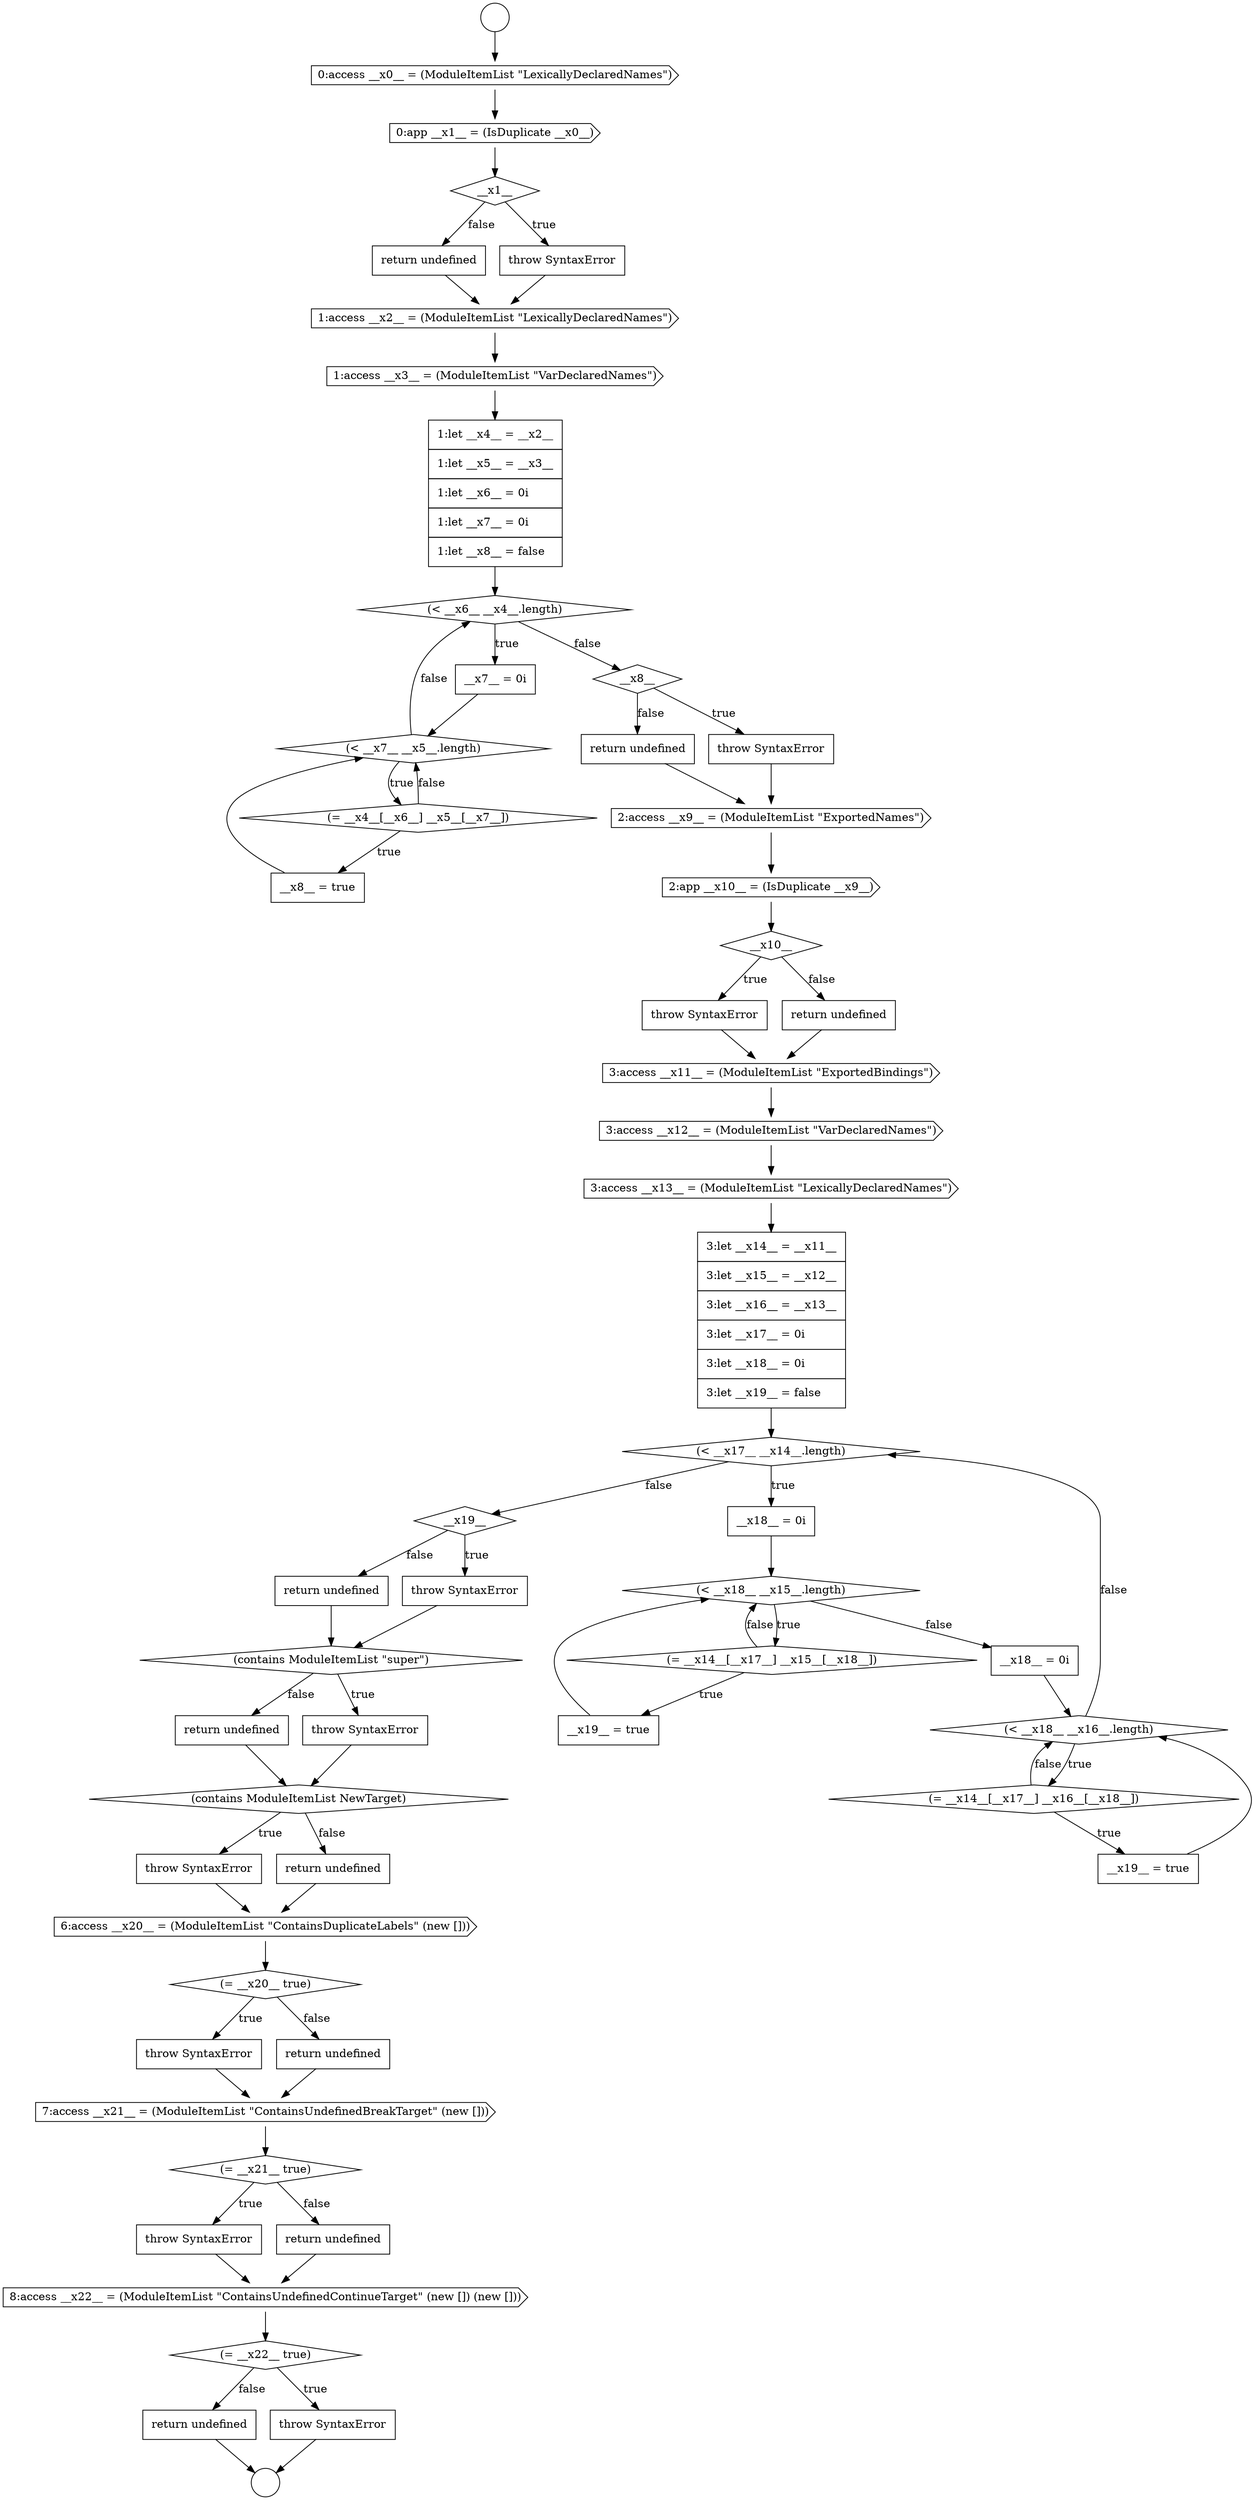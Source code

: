 digraph {
  node16894 [shape=cds, label=<<font color="black">8:access __x22__ = (ModuleItemList &quot;ContainsUndefinedContinueTarget&quot; (new []) (new []))</font>> color="black" fillcolor="white" style=filled]
  node16890 [shape=cds, label=<<font color="black">7:access __x21__ = (ModuleItemList &quot;ContainsUndefinedBreakTarget&quot; (new []))</font>> color="black" fillcolor="white" style=filled]
  node16897 [shape=none, margin=0, label=<<font color="black">
    <table border="0" cellborder="1" cellspacing="0" cellpadding="10">
      <tr><td align="left">return undefined</td></tr>
    </table>
  </font>> color="black" fillcolor="white" style=filled]
  node16882 [shape=none, margin=0, label=<<font color="black">
    <table border="0" cellborder="1" cellspacing="0" cellpadding="10">
      <tr><td align="left">return undefined</td></tr>
    </table>
  </font>> color="black" fillcolor="white" style=filled]
  node16886 [shape=cds, label=<<font color="black">6:access __x20__ = (ModuleItemList &quot;ContainsDuplicateLabels&quot; (new []))</font>> color="black" fillcolor="white" style=filled]
  node16896 [shape=none, margin=0, label=<<font color="black">
    <table border="0" cellborder="1" cellspacing="0" cellpadding="10">
      <tr><td align="left">throw SyntaxError</td></tr>
    </table>
  </font>> color="black" fillcolor="white" style=filled]
  node16892 [shape=none, margin=0, label=<<font color="black">
    <table border="0" cellborder="1" cellspacing="0" cellpadding="10">
      <tr><td align="left">throw SyntaxError</td></tr>
    </table>
  </font>> color="black" fillcolor="white" style=filled]
  node16884 [shape=none, margin=0, label=<<font color="black">
    <table border="0" cellborder="1" cellspacing="0" cellpadding="10">
      <tr><td align="left">throw SyntaxError</td></tr>
    </table>
  </font>> color="black" fillcolor="white" style=filled]
  node16888 [shape=none, margin=0, label=<<font color="black">
    <table border="0" cellborder="1" cellspacing="0" cellpadding="10">
      <tr><td align="left">throw SyntaxError</td></tr>
    </table>
  </font>> color="black" fillcolor="white" style=filled]
  node16842 [shape=circle label=" " color="black" fillcolor="white" style=filled]
  node16881 [shape=none, margin=0, label=<<font color="black">
    <table border="0" cellborder="1" cellspacing="0" cellpadding="10">
      <tr><td align="left">throw SyntaxError</td></tr>
    </table>
  </font>> color="black" fillcolor="white" style=filled]
  node16862 [shape=none, margin=0, label=<<font color="black">
    <table border="0" cellborder="1" cellspacing="0" cellpadding="10">
      <tr><td align="left">throw SyntaxError</td></tr>
    </table>
  </font>> color="black" fillcolor="white" style=filled]
  node16845 [shape=diamond, label=<<font color="black">__x1__</font>> color="black" fillcolor="white" style=filled]
  node16868 [shape=diamond, label=<<font color="black">(&lt; __x17__ __x14__.length)</font>> color="black" fillcolor="white" style=filled]
  node16849 [shape=cds, label=<<font color="black">1:access __x3__ = (ModuleItemList &quot;VarDeclaredNames&quot;)</font>> color="black" fillcolor="white" style=filled]
  node16877 [shape=diamond, label=<<font color="black">__x19__</font>> color="black" fillcolor="white" style=filled]
  node16853 [shape=diamond, label=<<font color="black">(&lt; __x7__ __x5__.length)</font>> color="black" fillcolor="white" style=filled]
  node16848 [shape=cds, label=<<font color="black">1:access __x2__ = (ModuleItemList &quot;LexicallyDeclaredNames&quot;)</font>> color="black" fillcolor="white" style=filled]
  node16873 [shape=none, margin=0, label=<<font color="black">
    <table border="0" cellborder="1" cellspacing="0" cellpadding="10">
      <tr><td align="left">__x18__ = 0i</td></tr>
    </table>
  </font>> color="black" fillcolor="white" style=filled]
  node16872 [shape=none, margin=0, label=<<font color="black">
    <table border="0" cellborder="1" cellspacing="0" cellpadding="10">
      <tr><td align="left">__x19__ = true</td></tr>
    </table>
  </font>> color="black" fillcolor="white" style=filled]
  node16858 [shape=none, margin=0, label=<<font color="black">
    <table border="0" cellborder="1" cellspacing="0" cellpadding="10">
      <tr><td align="left">return undefined</td></tr>
    </table>
  </font>> color="black" fillcolor="white" style=filled]
  node16885 [shape=none, margin=0, label=<<font color="black">
    <table border="0" cellborder="1" cellspacing="0" cellpadding="10">
      <tr><td align="left">return undefined</td></tr>
    </table>
  </font>> color="black" fillcolor="white" style=filled]
  node16841 [shape=circle label=" " color="black" fillcolor="white" style=filled]
  node16861 [shape=diamond, label=<<font color="black">__x10__</font>> color="black" fillcolor="white" style=filled]
  node16865 [shape=cds, label=<<font color="black">3:access __x12__ = (ModuleItemList &quot;VarDeclaredNames&quot;)</font>> color="black" fillcolor="white" style=filled]
  node16880 [shape=diamond, label=<<font color="black">(contains ModuleItemList &quot;super&quot;)</font>> color="black" fillcolor="white" style=filled]
  node16893 [shape=none, margin=0, label=<<font color="black">
    <table border="0" cellborder="1" cellspacing="0" cellpadding="10">
      <tr><td align="left">return undefined</td></tr>
    </table>
  </font>> color="black" fillcolor="white" style=filled]
  node16850 [shape=none, margin=0, label=<<font color="black">
    <table border="0" cellborder="1" cellspacing="0" cellpadding="10">
      <tr><td align="left">1:let __x4__ = __x2__</td></tr>
      <tr><td align="left">1:let __x5__ = __x3__</td></tr>
      <tr><td align="left">1:let __x6__ = 0i</td></tr>
      <tr><td align="left">1:let __x7__ = 0i</td></tr>
      <tr><td align="left">1:let __x8__ = false</td></tr>
    </table>
  </font>> color="black" fillcolor="white" style=filled]
  node16847 [shape=none, margin=0, label=<<font color="black">
    <table border="0" cellborder="1" cellspacing="0" cellpadding="10">
      <tr><td align="left">return undefined</td></tr>
    </table>
  </font>> color="black" fillcolor="white" style=filled]
  node16844 [shape=cds, label=<<font color="black">0:app __x1__ = (IsDuplicate __x0__)</font>> color="black" fillcolor="white" style=filled]
  node16889 [shape=none, margin=0, label=<<font color="black">
    <table border="0" cellborder="1" cellspacing="0" cellpadding="10">
      <tr><td align="left">return undefined</td></tr>
    </table>
  </font>> color="black" fillcolor="white" style=filled]
  node16854 [shape=diamond, label=<<font color="black">(= __x4__[__x6__] __x5__[__x7__])</font>> color="black" fillcolor="white" style=filled]
  node16879 [shape=none, margin=0, label=<<font color="black">
    <table border="0" cellborder="1" cellspacing="0" cellpadding="10">
      <tr><td align="left">return undefined</td></tr>
    </table>
  </font>> color="black" fillcolor="white" style=filled]
  node16876 [shape=none, margin=0, label=<<font color="black">
    <table border="0" cellborder="1" cellspacing="0" cellpadding="10">
      <tr><td align="left">__x19__ = true</td></tr>
    </table>
  </font>> color="black" fillcolor="white" style=filled]
  node16857 [shape=none, margin=0, label=<<font color="black">
    <table border="0" cellborder="1" cellspacing="0" cellpadding="10">
      <tr><td align="left">throw SyntaxError</td></tr>
    </table>
  </font>> color="black" fillcolor="white" style=filled]
  node16869 [shape=none, margin=0, label=<<font color="black">
    <table border="0" cellborder="1" cellspacing="0" cellpadding="10">
      <tr><td align="left">__x18__ = 0i</td></tr>
    </table>
  </font>> color="black" fillcolor="white" style=filled]
  node16866 [shape=cds, label=<<font color="black">3:access __x13__ = (ModuleItemList &quot;LexicallyDeclaredNames&quot;)</font>> color="black" fillcolor="white" style=filled]
  node16855 [shape=none, margin=0, label=<<font color="black">
    <table border="0" cellborder="1" cellspacing="0" cellpadding="10">
      <tr><td align="left">__x8__ = true</td></tr>
    </table>
  </font>> color="black" fillcolor="white" style=filled]
  node16883 [shape=diamond, label=<<font color="black">(contains ModuleItemList NewTarget)</font>> color="black" fillcolor="white" style=filled]
  node16851 [shape=diamond, label=<<font color="black">(&lt; __x6__ __x4__.length)</font>> color="black" fillcolor="white" style=filled]
  node16864 [shape=cds, label=<<font color="black">3:access __x11__ = (ModuleItemList &quot;ExportedBindings&quot;)</font>> color="black" fillcolor="white" style=filled]
  node16887 [shape=diamond, label=<<font color="black">(= __x20__ true)</font>> color="black" fillcolor="white" style=filled]
  node16863 [shape=none, margin=0, label=<<font color="black">
    <table border="0" cellborder="1" cellspacing="0" cellpadding="10">
      <tr><td align="left">return undefined</td></tr>
    </table>
  </font>> color="black" fillcolor="white" style=filled]
  node16860 [shape=cds, label=<<font color="black">2:app __x10__ = (IsDuplicate __x9__)</font>> color="black" fillcolor="white" style=filled]
  node16843 [shape=cds, label=<<font color="black">0:access __x0__ = (ModuleItemList &quot;LexicallyDeclaredNames&quot;)</font>> color="black" fillcolor="white" style=filled]
  node16875 [shape=diamond, label=<<font color="black">(= __x14__[__x17__] __x16__[__x18__])</font>> color="black" fillcolor="white" style=filled]
  node16870 [shape=diamond, label=<<font color="black">(&lt; __x18__ __x15__.length)</font>> color="black" fillcolor="white" style=filled]
  node16895 [shape=diamond, label=<<font color="black">(= __x22__ true)</font>> color="black" fillcolor="white" style=filled]
  node16846 [shape=none, margin=0, label=<<font color="black">
    <table border="0" cellborder="1" cellspacing="0" cellpadding="10">
      <tr><td align="left">throw SyntaxError</td></tr>
    </table>
  </font>> color="black" fillcolor="white" style=filled]
  node16852 [shape=none, margin=0, label=<<font color="black">
    <table border="0" cellborder="1" cellspacing="0" cellpadding="10">
      <tr><td align="left">__x7__ = 0i</td></tr>
    </table>
  </font>> color="black" fillcolor="white" style=filled]
  node16867 [shape=none, margin=0, label=<<font color="black">
    <table border="0" cellborder="1" cellspacing="0" cellpadding="10">
      <tr><td align="left">3:let __x14__ = __x11__</td></tr>
      <tr><td align="left">3:let __x15__ = __x12__</td></tr>
      <tr><td align="left">3:let __x16__ = __x13__</td></tr>
      <tr><td align="left">3:let __x17__ = 0i</td></tr>
      <tr><td align="left">3:let __x18__ = 0i</td></tr>
      <tr><td align="left">3:let __x19__ = false</td></tr>
    </table>
  </font>> color="black" fillcolor="white" style=filled]
  node16878 [shape=none, margin=0, label=<<font color="black">
    <table border="0" cellborder="1" cellspacing="0" cellpadding="10">
      <tr><td align="left">throw SyntaxError</td></tr>
    </table>
  </font>> color="black" fillcolor="white" style=filled]
  node16871 [shape=diamond, label=<<font color="black">(= __x14__[__x17__] __x15__[__x18__])</font>> color="black" fillcolor="white" style=filled]
  node16874 [shape=diamond, label=<<font color="black">(&lt; __x18__ __x16__.length)</font>> color="black" fillcolor="white" style=filled]
  node16891 [shape=diamond, label=<<font color="black">(= __x21__ true)</font>> color="black" fillcolor="white" style=filled]
  node16859 [shape=cds, label=<<font color="black">2:access __x9__ = (ModuleItemList &quot;ExportedNames&quot;)</font>> color="black" fillcolor="white" style=filled]
  node16856 [shape=diamond, label=<<font color="black">__x8__</font>> color="black" fillcolor="white" style=filled]
  node16864 -> node16865 [ color="black"]
  node16890 -> node16891 [ color="black"]
  node16897 -> node16842 [ color="black"]
  node16881 -> node16883 [ color="black"]
  node16856 -> node16857 [label=<<font color="black">true</font>> color="black"]
  node16856 -> node16858 [label=<<font color="black">false</font>> color="black"]
  node16887 -> node16888 [label=<<font color="black">true</font>> color="black"]
  node16887 -> node16889 [label=<<font color="black">false</font>> color="black"]
  node16860 -> node16861 [ color="black"]
  node16876 -> node16874 [ color="black"]
  node16889 -> node16890 [ color="black"]
  node16848 -> node16849 [ color="black"]
  node16852 -> node16853 [ color="black"]
  node16879 -> node16880 [ color="black"]
  node16854 -> node16855 [label=<<font color="black">true</font>> color="black"]
  node16854 -> node16853 [label=<<font color="black">false</font>> color="black"]
  node16866 -> node16867 [ color="black"]
  node16886 -> node16887 [ color="black"]
  node16862 -> node16864 [ color="black"]
  node16841 -> node16843 [ color="black"]
  node16859 -> node16860 [ color="black"]
  node16868 -> node16869 [label=<<font color="black">true</font>> color="black"]
  node16868 -> node16877 [label=<<font color="black">false</font>> color="black"]
  node16843 -> node16844 [ color="black"]
  node16875 -> node16876 [label=<<font color="black">true</font>> color="black"]
  node16875 -> node16874 [label=<<font color="black">false</font>> color="black"]
  node16847 -> node16848 [ color="black"]
  node16846 -> node16848 [ color="black"]
  node16844 -> node16845 [ color="black"]
  node16892 -> node16894 [ color="black"]
  node16895 -> node16896 [label=<<font color="black">true</font>> color="black"]
  node16895 -> node16897 [label=<<font color="black">false</font>> color="black"]
  node16888 -> node16890 [ color="black"]
  node16883 -> node16884 [label=<<font color="black">true</font>> color="black"]
  node16883 -> node16885 [label=<<font color="black">false</font>> color="black"]
  node16873 -> node16874 [ color="black"]
  node16855 -> node16853 [ color="black"]
  node16877 -> node16878 [label=<<font color="black">true</font>> color="black"]
  node16877 -> node16879 [label=<<font color="black">false</font>> color="black"]
  node16858 -> node16859 [ color="black"]
  node16870 -> node16871 [label=<<font color="black">true</font>> color="black"]
  node16870 -> node16873 [label=<<font color="black">false</font>> color="black"]
  node16872 -> node16870 [ color="black"]
  node16893 -> node16894 [ color="black"]
  node16863 -> node16864 [ color="black"]
  node16896 -> node16842 [ color="black"]
  node16845 -> node16846 [label=<<font color="black">true</font>> color="black"]
  node16845 -> node16847 [label=<<font color="black">false</font>> color="black"]
  node16884 -> node16886 [ color="black"]
  node16885 -> node16886 [ color="black"]
  node16869 -> node16870 [ color="black"]
  node16849 -> node16850 [ color="black"]
  node16867 -> node16868 [ color="black"]
  node16874 -> node16875 [label=<<font color="black">true</font>> color="black"]
  node16874 -> node16868 [label=<<font color="black">false</font>> color="black"]
  node16853 -> node16854 [label=<<font color="black">true</font>> color="black"]
  node16853 -> node16851 [label=<<font color="black">false</font>> color="black"]
  node16878 -> node16880 [ color="black"]
  node16871 -> node16872 [label=<<font color="black">true</font>> color="black"]
  node16871 -> node16870 [label=<<font color="black">false</font>> color="black"]
  node16894 -> node16895 [ color="black"]
  node16865 -> node16866 [ color="black"]
  node16851 -> node16852 [label=<<font color="black">true</font>> color="black"]
  node16851 -> node16856 [label=<<font color="black">false</font>> color="black"]
  node16891 -> node16892 [label=<<font color="black">true</font>> color="black"]
  node16891 -> node16893 [label=<<font color="black">false</font>> color="black"]
  node16857 -> node16859 [ color="black"]
  node16850 -> node16851 [ color="black"]
  node16880 -> node16881 [label=<<font color="black">true</font>> color="black"]
  node16880 -> node16882 [label=<<font color="black">false</font>> color="black"]
  node16882 -> node16883 [ color="black"]
  node16861 -> node16862 [label=<<font color="black">true</font>> color="black"]
  node16861 -> node16863 [label=<<font color="black">false</font>> color="black"]
}

